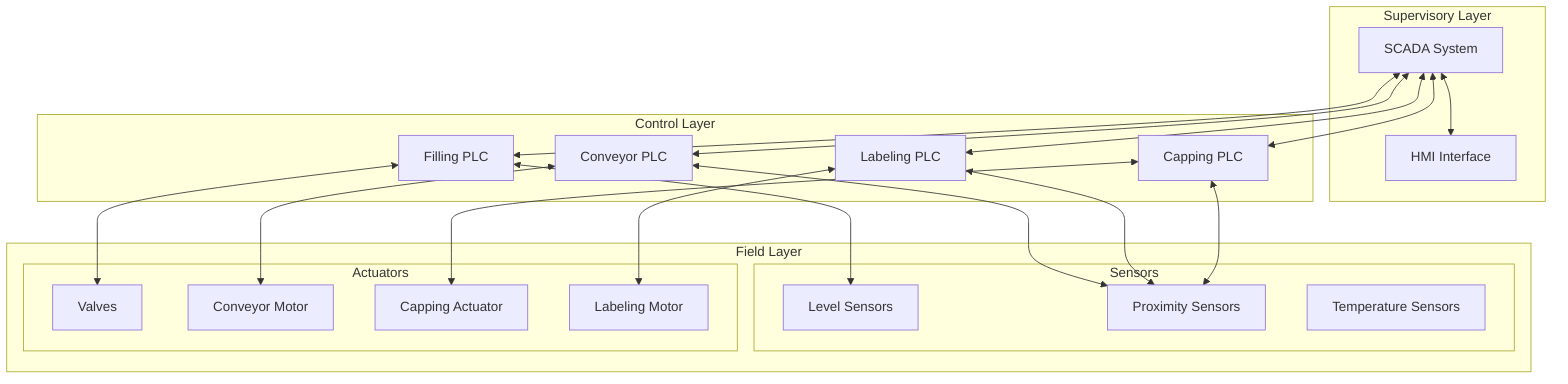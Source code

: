 graph TB
    subgraph Supervisory["Supervisory Layer"]
        SCADA["SCADA System"]
        HMI["HMI Interface"]
    end

    subgraph Control["Control Layer"]
        FillPLC["Filling PLC"]
        CapPLC["Capping PLC"]
        LabelPLC["Labeling PLC"]
        ConvPLC["Conveyor PLC"]
    end

    subgraph Field["Field Layer"]
        subgraph Sensors
            LS["Level Sensors"]
            PS["Proximity Sensors"]
            TS["Temperature Sensors"]
        end
        subgraph Actuators
            V["Valves"]
            CM["Conveyor Motor"]
            CA["Capping Actuator"]
            LM["Labeling Motor"]
        end
    end

    %% Supervisory Layer Connections
    SCADA <--> HMI
    SCADA <--> FillPLC
    SCADA <--> CapPLC
    SCADA <--> LabelPLC
    SCADA <--> ConvPLC

    %% Control Layer to Field Layer Connections
    FillPLC <--> LS
    FillPLC <--> V
    CapPLC <--> PS
    CapPLC <--> CA
    LabelPLC <--> PS
    LabelPLC <--> LM
    ConvPLC <--> CM
    ConvPLC <--> PS